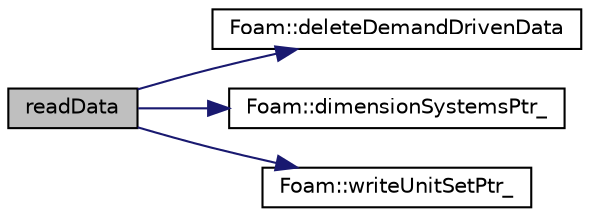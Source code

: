 digraph "readData"
{
  bgcolor="transparent";
  edge [fontname="Helvetica",fontsize="10",labelfontname="Helvetica",labelfontsize="10"];
  node [fontname="Helvetica",fontsize="10",shape=record];
  rankdir="LR";
  Node1 [label="readData",height=0.2,width=0.4,color="black", fillcolor="grey75", style="filled", fontcolor="black"];
  Node1 -> Node2 [color="midnightblue",fontsize="10",style="solid",fontname="Helvetica"];
  Node2 [label="Foam::deleteDemandDrivenData",height=0.2,width=0.4,color="black",URL="$a10733.html#a676ff999562d389fd174d693e17d230a"];
  Node1 -> Node3 [color="midnightblue",fontsize="10",style="solid",fontname="Helvetica"];
  Node3 [label="Foam::dimensionSystemsPtr_",height=0.2,width=0.4,color="black",URL="$a10733.html#a8276f863b439457c8e5df25f64194184",tooltip="Since dimensionSystems() can be reread we actually store a copy of. "];
  Node1 -> Node4 [color="midnightblue",fontsize="10",style="solid",fontname="Helvetica"];
  Node4 [label="Foam::writeUnitSetPtr_",height=0.2,width=0.4,color="black",URL="$a10733.html#a80ed410ea87e1fa271d37dc158145a7b"];
}

